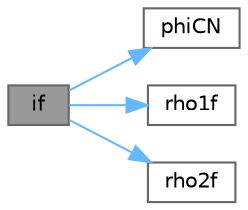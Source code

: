 digraph "if"
{
 // LATEX_PDF_SIZE
  bgcolor="transparent";
  edge [fontname=Helvetica,fontsize=10,labelfontname=Helvetica,labelfontsize=10];
  node [fontname=Helvetica,fontsize=10,shape=box,height=0.2,width=0.4];
  rankdir="LR";
  Node1 [id="Node000001",label="if",height=0.2,width=0.4,color="gray40", fillcolor="grey60", style="filled", fontcolor="black",tooltip=" "];
  Node1 -> Node2 [id="edge1_Node000001_Node000002",color="steelblue1",style="solid",tooltip=" "];
  Node2 [id="Node000002",label="phiCN",height=0.2,width=0.4,color="grey40", fillcolor="white", style="filled",URL="$MPPICInterFoam_2alphaEqn_8H.html#a2ab51325ea3457eb171032aa136c8ef7",tooltip=" "];
  Node1 -> Node3 [id="edge2_Node000001_Node000003",color="steelblue1",style="solid",tooltip=" "];
  Node3 [id="Node000003",label="rho1f",height=0.2,width=0.4,color="grey40", fillcolor="white", style="filled",URL="$compressibleInterFoam_2rhofs_8H.html#ab6a97cefe5ce161d0f45248ee950a280",tooltip=" "];
  Node1 -> Node4 [id="edge3_Node000001_Node000004",color="steelblue1",style="solid",tooltip=" "];
  Node4 [id="Node000004",label="rho2f",height=0.2,width=0.4,color="grey40", fillcolor="white", style="filled",URL="$compressibleInterFoam_2rhofs_8H.html#aa25ce632eb7282605865f581004bd335",tooltip=" "];
}
